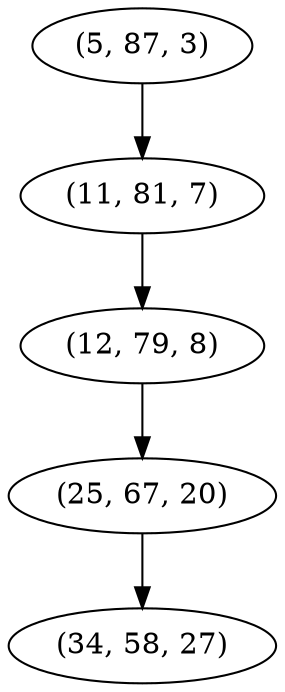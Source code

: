 digraph tree {
    "(5, 87, 3)";
    "(11, 81, 7)";
    "(12, 79, 8)";
    "(25, 67, 20)";
    "(34, 58, 27)";
    "(5, 87, 3)" -> "(11, 81, 7)";
    "(11, 81, 7)" -> "(12, 79, 8)";
    "(12, 79, 8)" -> "(25, 67, 20)";
    "(25, 67, 20)" -> "(34, 58, 27)";
}
